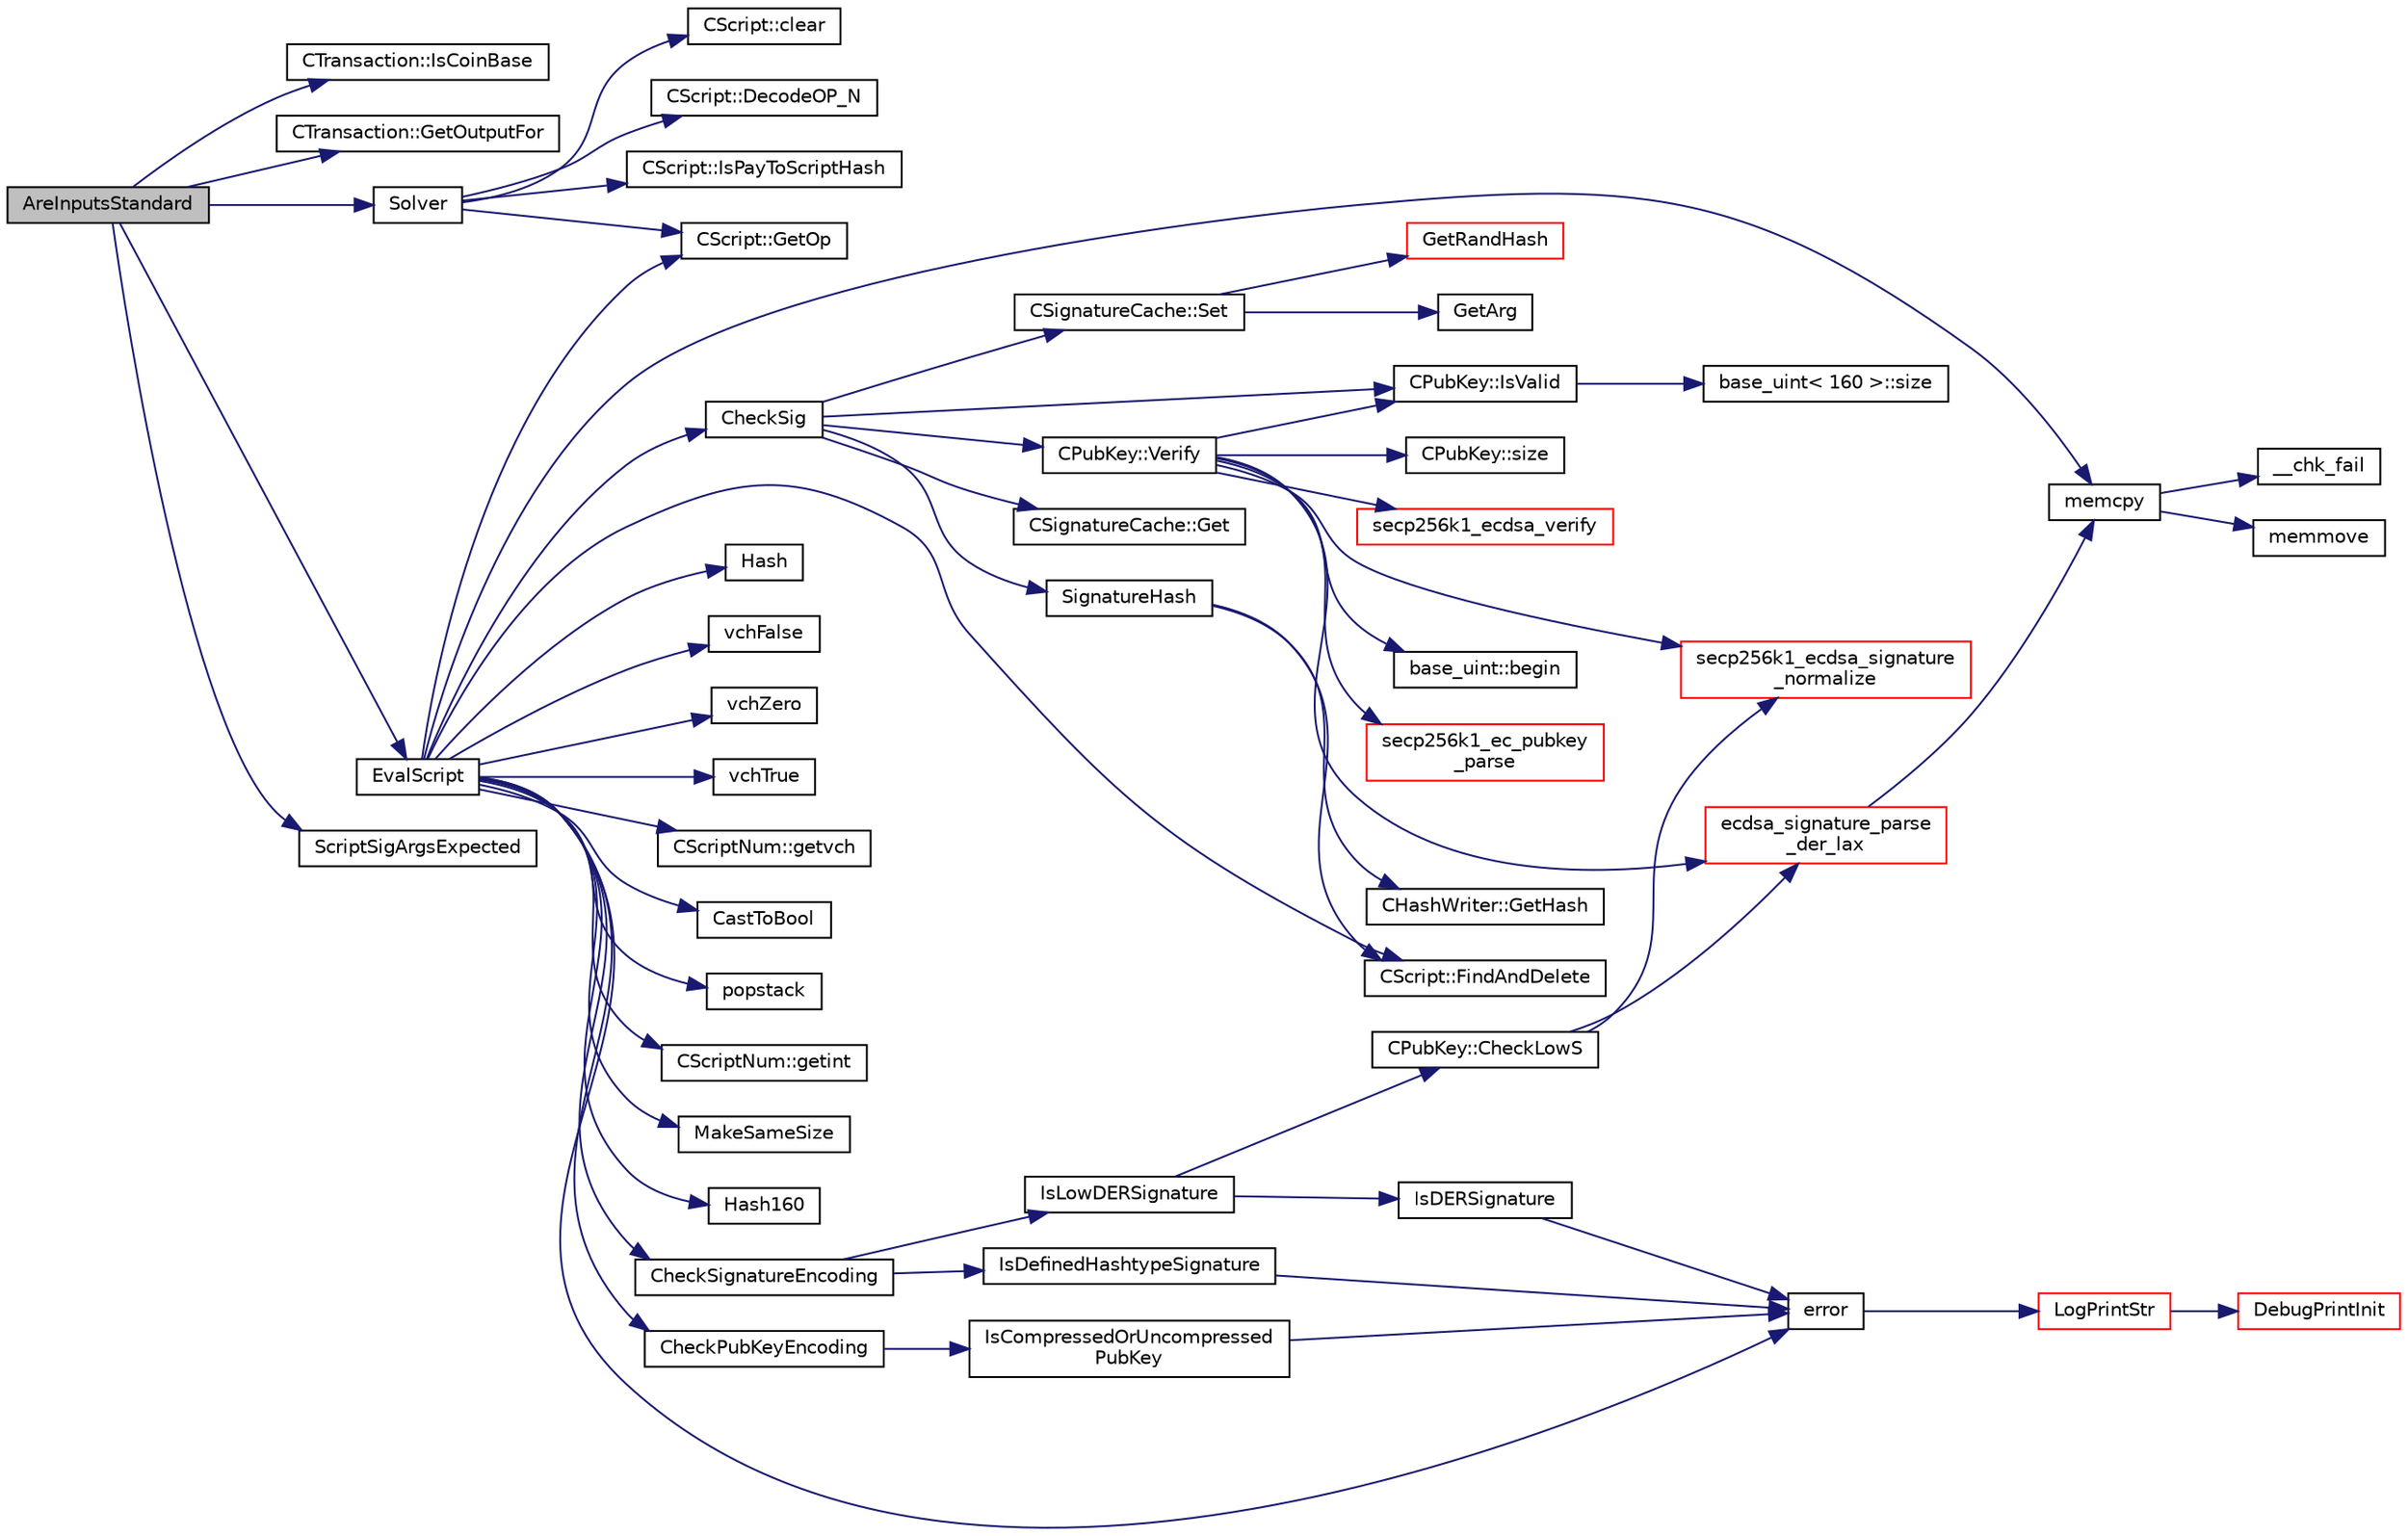 digraph "AreInputsStandard"
{
  edge [fontname="Helvetica",fontsize="10",labelfontname="Helvetica",labelfontsize="10"];
  node [fontname="Helvetica",fontsize="10",shape=record];
  rankdir="LR";
  Node510 [label="AreInputsStandard",height=0.2,width=0.4,color="black", fillcolor="grey75", style="filled", fontcolor="black"];
  Node510 -> Node511 [color="midnightblue",fontsize="10",style="solid",fontname="Helvetica"];
  Node511 [label="CTransaction::IsCoinBase",height=0.2,width=0.4,color="black", fillcolor="white", style="filled",URL="$df/d43/class_c_transaction.html#a96256e8ac1bf79ad9c057e48c41132dd"];
  Node510 -> Node512 [color="midnightblue",fontsize="10",style="solid",fontname="Helvetica"];
  Node512 [label="CTransaction::GetOutputFor",height=0.2,width=0.4,color="black", fillcolor="white", style="filled",URL="$df/d43/class_c_transaction.html#a6b7535cbc89183563196d24c3b1d53cd"];
  Node510 -> Node513 [color="midnightblue",fontsize="10",style="solid",fontname="Helvetica"];
  Node513 [label="Solver",height=0.2,width=0.4,color="black", fillcolor="white", style="filled",URL="$dd/d0f/script_8cpp.html#a6ee6be50bff44464e905680c6fcee6dc"];
  Node513 -> Node514 [color="midnightblue",fontsize="10",style="solid",fontname="Helvetica"];
  Node514 [label="CScript::IsPayToScriptHash",height=0.2,width=0.4,color="black", fillcolor="white", style="filled",URL="$d9/d4b/class_c_script.html#a0c3729c606d318923dc06f95d85a0971"];
  Node513 -> Node515 [color="midnightblue",fontsize="10",style="solid",fontname="Helvetica"];
  Node515 [label="CScript::clear",height=0.2,width=0.4,color="black", fillcolor="white", style="filled",URL="$d9/d4b/class_c_script.html#a7b2baf842621f07c4939408acf63377c"];
  Node513 -> Node516 [color="midnightblue",fontsize="10",style="solid",fontname="Helvetica"];
  Node516 [label="CScript::GetOp",height=0.2,width=0.4,color="black", fillcolor="white", style="filled",URL="$d9/d4b/class_c_script.html#a94635ed93d8d244ec3acfa83f9ecfe5f"];
  Node513 -> Node517 [color="midnightblue",fontsize="10",style="solid",fontname="Helvetica"];
  Node517 [label="CScript::DecodeOP_N",height=0.2,width=0.4,color="black", fillcolor="white", style="filled",URL="$d9/d4b/class_c_script.html#a7f975fca06b3e9a17da8ba23c7647e2e"];
  Node510 -> Node518 [color="midnightblue",fontsize="10",style="solid",fontname="Helvetica"];
  Node518 [label="ScriptSigArgsExpected",height=0.2,width=0.4,color="black", fillcolor="white", style="filled",URL="$dd/d0f/script_8cpp.html#ab4cc63204abc3a5d815fedbfbfe0e5c2"];
  Node510 -> Node519 [color="midnightblue",fontsize="10",style="solid",fontname="Helvetica"];
  Node519 [label="EvalScript",height=0.2,width=0.4,color="black", fillcolor="white", style="filled",URL="$dd/d0f/script_8cpp.html#a06faacc17cea79366513c22361475a5a"];
  Node519 -> Node520 [color="midnightblue",fontsize="10",style="solid",fontname="Helvetica"];
  Node520 [label="vchFalse",height=0.2,width=0.4,color="black", fillcolor="white", style="filled",URL="$dd/d0f/script_8cpp.html#a6a72ce5c3d29330e70b69f5964aef752"];
  Node519 -> Node521 [color="midnightblue",fontsize="10",style="solid",fontname="Helvetica"];
  Node521 [label="vchZero",height=0.2,width=0.4,color="black", fillcolor="white", style="filled",URL="$dd/d0f/script_8cpp.html#a53582f03e92e860d973791d31b683cbe"];
  Node519 -> Node522 [color="midnightblue",fontsize="10",style="solid",fontname="Helvetica"];
  Node522 [label="vchTrue",height=0.2,width=0.4,color="black", fillcolor="white", style="filled",URL="$dd/d0f/script_8cpp.html#a498c11ff9400e1e200522482a60114b9"];
  Node519 -> Node516 [color="midnightblue",fontsize="10",style="solid",fontname="Helvetica"];
  Node519 -> Node523 [color="midnightblue",fontsize="10",style="solid",fontname="Helvetica"];
  Node523 [label="CScriptNum::getvch",height=0.2,width=0.4,color="black", fillcolor="white", style="filled",URL="$d8/d95/class_c_script_num.html#af1684eeaa754266aa5bd4fc5f14c6991"];
  Node519 -> Node524 [color="midnightblue",fontsize="10",style="solid",fontname="Helvetica"];
  Node524 [label="CastToBool",height=0.2,width=0.4,color="black", fillcolor="white", style="filled",URL="$dd/d0f/script_8cpp.html#a43bc2157638b796f2e3144963e00db34"];
  Node519 -> Node525 [color="midnightblue",fontsize="10",style="solid",fontname="Helvetica"];
  Node525 [label="popstack",height=0.2,width=0.4,color="black", fillcolor="white", style="filled",URL="$dd/d0f/script_8cpp.html#a8a6c5e60bc410bea032ace92ff6461ee"];
  Node519 -> Node526 [color="midnightblue",fontsize="10",style="solid",fontname="Helvetica"];
  Node526 [label="CScriptNum::getint",height=0.2,width=0.4,color="black", fillcolor="white", style="filled",URL="$d8/d95/class_c_script_num.html#ae205465ff5e3cfef3f2f6d29d3ee250d"];
  Node519 -> Node527 [color="midnightblue",fontsize="10",style="solid",fontname="Helvetica"];
  Node527 [label="MakeSameSize",height=0.2,width=0.4,color="black", fillcolor="white", style="filled",URL="$dd/d0f/script_8cpp.html#aaf7ccd43a5a96642e2eea2f42333ea72"];
  Node519 -> Node528 [color="midnightblue",fontsize="10",style="solid",fontname="Helvetica"];
  Node528 [label="Hash160",height=0.2,width=0.4,color="black", fillcolor="white", style="filled",URL="$db/dfb/hash_8h.html#a4490f70ddae16e9e48460a0416a48a6b"];
  Node519 -> Node529 [color="midnightblue",fontsize="10",style="solid",fontname="Helvetica"];
  Node529 [label="memcpy",height=0.2,width=0.4,color="black", fillcolor="white", style="filled",URL="$d5/d9f/glibc__compat_8cpp.html#a0f46826ab0466591e136db24394923cf"];
  Node529 -> Node530 [color="midnightblue",fontsize="10",style="solid",fontname="Helvetica"];
  Node530 [label="memmove",height=0.2,width=0.4,color="black", fillcolor="white", style="filled",URL="$d5/d9f/glibc__compat_8cpp.html#a9778d49e9029dd75bc53ecbbf9f5e9a1"];
  Node529 -> Node531 [color="midnightblue",fontsize="10",style="solid",fontname="Helvetica"];
  Node531 [label="__chk_fail",height=0.2,width=0.4,color="black", fillcolor="white", style="filled",URL="$d5/d9f/glibc__compat_8cpp.html#a424ac71631da5ada2976630ff67051d1"];
  Node519 -> Node532 [color="midnightblue",fontsize="10",style="solid",fontname="Helvetica"];
  Node532 [label="Hash",height=0.2,width=0.4,color="black", fillcolor="white", style="filled",URL="$db/dfb/hash_8h.html#ab3f6c437460137530d86e09c2c102e99"];
  Node519 -> Node533 [color="midnightblue",fontsize="10",style="solid",fontname="Helvetica"];
  Node533 [label="CScript::FindAndDelete",height=0.2,width=0.4,color="black", fillcolor="white", style="filled",URL="$d9/d4b/class_c_script.html#aad6e9f84fe8aa2d27a979f1bc2732463"];
  Node519 -> Node534 [color="midnightblue",fontsize="10",style="solid",fontname="Helvetica"];
  Node534 [label="CheckSignatureEncoding",height=0.2,width=0.4,color="black", fillcolor="white", style="filled",URL="$dd/d0f/script_8cpp.html#a12d14b6b219e70fe8e9a34cf6ea29c7c"];
  Node534 -> Node535 [color="midnightblue",fontsize="10",style="solid",fontname="Helvetica"];
  Node535 [label="IsLowDERSignature",height=0.2,width=0.4,color="black", fillcolor="white", style="filled",URL="$dd/d0f/script_8cpp.html#a0fd00c3aff80aafc124933b1c789c660"];
  Node535 -> Node536 [color="midnightblue",fontsize="10",style="solid",fontname="Helvetica"];
  Node536 [label="IsDERSignature",height=0.2,width=0.4,color="black", fillcolor="white", style="filled",URL="$dd/d0f/script_8cpp.html#a085cff21cf73b4aa50c6fc5a0082ad85"];
  Node536 -> Node537 [color="midnightblue",fontsize="10",style="solid",fontname="Helvetica"];
  Node537 [label="error",height=0.2,width=0.4,color="black", fillcolor="white", style="filled",URL="$d8/d3c/util_8h.html#af8985880cf4ef26df0a5aa2ffcb76662"];
  Node537 -> Node538 [color="midnightblue",fontsize="10",style="solid",fontname="Helvetica"];
  Node538 [label="LogPrintStr",height=0.2,width=0.4,color="red", fillcolor="white", style="filled",URL="$d8/d3c/util_8h.html#afd4c3002b2797c0560adddb6af3ca1da"];
  Node538 -> Node539 [color="midnightblue",fontsize="10",style="solid",fontname="Helvetica"];
  Node539 [label="DebugPrintInit",height=0.2,width=0.4,color="red", fillcolor="white", style="filled",URL="$df/d2d/util_8cpp.html#a751ff5f21d880737811136b5e0bcea12"];
  Node535 -> Node547 [color="midnightblue",fontsize="10",style="solid",fontname="Helvetica"];
  Node547 [label="CPubKey::CheckLowS",height=0.2,width=0.4,color="black", fillcolor="white", style="filled",URL="$da/d4e/class_c_pub_key.html#a4ada230ef593456ef9088c28fd5ca34e",tooltip="Check whether a signature is normalized (lower-S). "];
  Node547 -> Node548 [color="midnightblue",fontsize="10",style="solid",fontname="Helvetica"];
  Node548 [label="ecdsa_signature_parse\l_der_lax",height=0.2,width=0.4,color="red", fillcolor="white", style="filled",URL="$da/d8e/pubkey_8cpp.html#acd68762de13ffb2c909fcf12acfea0fd",tooltip="This function is taken from the libsecp256k1 distribution and implements DER parsing for ECDSA signat..."];
  Node548 -> Node529 [color="midnightblue",fontsize="10",style="solid",fontname="Helvetica"];
  Node547 -> Node553 [color="midnightblue",fontsize="10",style="solid",fontname="Helvetica"];
  Node553 [label="secp256k1_ecdsa_signature\l_normalize",height=0.2,width=0.4,color="red", fillcolor="white", style="filled",URL="$d7/dd3/secp256k1_8h.html#a93ec36a19229f08acc5ff1ca613ab3a1",tooltip="Convert a signature to a normalized lower-S form. "];
  Node534 -> Node557 [color="midnightblue",fontsize="10",style="solid",fontname="Helvetica"];
  Node557 [label="IsDefinedHashtypeSignature",height=0.2,width=0.4,color="black", fillcolor="white", style="filled",URL="$dd/d0f/script_8cpp.html#a10b82cfa960aba7c714878a6c5ba6424"];
  Node557 -> Node537 [color="midnightblue",fontsize="10",style="solid",fontname="Helvetica"];
  Node519 -> Node558 [color="midnightblue",fontsize="10",style="solid",fontname="Helvetica"];
  Node558 [label="CheckPubKeyEncoding",height=0.2,width=0.4,color="black", fillcolor="white", style="filled",URL="$dd/d0f/script_8cpp.html#aec208a0fbaa42e181985417445545e4d"];
  Node558 -> Node559 [color="midnightblue",fontsize="10",style="solid",fontname="Helvetica"];
  Node559 [label="IsCompressedOrUncompressed\lPubKey",height=0.2,width=0.4,color="black", fillcolor="white", style="filled",URL="$dd/d0f/script_8cpp.html#a911a8699bdb4314ccba8553ba3522d23"];
  Node559 -> Node537 [color="midnightblue",fontsize="10",style="solid",fontname="Helvetica"];
  Node519 -> Node560 [color="midnightblue",fontsize="10",style="solid",fontname="Helvetica"];
  Node560 [label="CheckSig",height=0.2,width=0.4,color="black", fillcolor="white", style="filled",URL="$dd/d0f/script_8cpp.html#af1a7eb0123f11ad1154249f4a4c1a9d1"];
  Node560 -> Node561 [color="midnightblue",fontsize="10",style="solid",fontname="Helvetica"];
  Node561 [label="CPubKey::IsValid",height=0.2,width=0.4,color="black", fillcolor="white", style="filled",URL="$da/d4e/class_c_pub_key.html#a4fa94293cf8577fd039b9a133f6c7f30"];
  Node561 -> Node562 [color="midnightblue",fontsize="10",style="solid",fontname="Helvetica"];
  Node562 [label="base_uint\< 160 \>::size",height=0.2,width=0.4,color="black", fillcolor="white", style="filled",URL="$da/df7/classbase__uint.html#a1f49b034e686269601ea89b0319b8004"];
  Node560 -> Node563 [color="midnightblue",fontsize="10",style="solid",fontname="Helvetica"];
  Node563 [label="SignatureHash",height=0.2,width=0.4,color="black", fillcolor="white", style="filled",URL="$dd/d0f/script_8cpp.html#a4086161bb714485e7e3662d9b0ceed7d"];
  Node563 -> Node533 [color="midnightblue",fontsize="10",style="solid",fontname="Helvetica"];
  Node563 -> Node564 [color="midnightblue",fontsize="10",style="solid",fontname="Helvetica"];
  Node564 [label="CHashWriter::GetHash",height=0.2,width=0.4,color="black", fillcolor="white", style="filled",URL="$d2/def/class_c_hash_writer.html#ae94a937211502eabf19477630090093a"];
  Node560 -> Node565 [color="midnightblue",fontsize="10",style="solid",fontname="Helvetica"];
  Node565 [label="CSignatureCache::Get",height=0.2,width=0.4,color="black", fillcolor="white", style="filled",URL="$df/d87/class_c_signature_cache.html#a9c1dbf6b015d35145f058ace43eac107"];
  Node560 -> Node566 [color="midnightblue",fontsize="10",style="solid",fontname="Helvetica"];
  Node566 [label="CPubKey::Verify",height=0.2,width=0.4,color="black", fillcolor="white", style="filled",URL="$da/d4e/class_c_pub_key.html#a5b3fef213b227394ca9d0a1e3baa957e"];
  Node566 -> Node561 [color="midnightblue",fontsize="10",style="solid",fontname="Helvetica"];
  Node566 -> Node567 [color="midnightblue",fontsize="10",style="solid",fontname="Helvetica"];
  Node567 [label="secp256k1_ec_pubkey\l_parse",height=0.2,width=0.4,color="red", fillcolor="white", style="filled",URL="$d7/dd3/secp256k1_8h.html#a4e5dc8952c9a7e791376505ef2023ca1",tooltip="Parse a variable-length public key into the pubkey object. "];
  Node566 -> Node575 [color="midnightblue",fontsize="10",style="solid",fontname="Helvetica"];
  Node575 [label="CPubKey::size",height=0.2,width=0.4,color="black", fillcolor="white", style="filled",URL="$da/d4e/class_c_pub_key.html#a6bb28fcf0a5f799c69f5b7269363b309"];
  Node566 -> Node548 [color="midnightblue",fontsize="10",style="solid",fontname="Helvetica"];
  Node566 -> Node553 [color="midnightblue",fontsize="10",style="solid",fontname="Helvetica"];
  Node566 -> Node576 [color="midnightblue",fontsize="10",style="solid",fontname="Helvetica"];
  Node576 [label="secp256k1_ecdsa_verify",height=0.2,width=0.4,color="red", fillcolor="white", style="filled",URL="$d7/dd3/secp256k1_8h.html#a41065390f9039c4140ec04999724987d",tooltip="Verify an ECDSA signature. "];
  Node566 -> Node584 [color="midnightblue",fontsize="10",style="solid",fontname="Helvetica"];
  Node584 [label="base_uint::begin",height=0.2,width=0.4,color="black", fillcolor="white", style="filled",URL="$da/df7/classbase__uint.html#aaa32054bf4e8fbb31d54a75f6065174d"];
  Node560 -> Node585 [color="midnightblue",fontsize="10",style="solid",fontname="Helvetica"];
  Node585 [label="CSignatureCache::Set",height=0.2,width=0.4,color="black", fillcolor="white", style="filled",URL="$df/d87/class_c_signature_cache.html#ac2e63052c7b13f73fa0f6f4624e29c07"];
  Node585 -> Node586 [color="midnightblue",fontsize="10",style="solid",fontname="Helvetica"];
  Node586 [label="GetArg",height=0.2,width=0.4,color="black", fillcolor="white", style="filled",URL="$df/d2d/util_8cpp.html#a24f685720bf40370e5bd2a192ad50cd8",tooltip="Return string argument or default value. "];
  Node585 -> Node587 [color="midnightblue",fontsize="10",style="solid",fontname="Helvetica"];
  Node587 [label="GetRandHash",height=0.2,width=0.4,color="red", fillcolor="white", style="filled",URL="$df/d2d/util_8cpp.html#af3aedae75efabb170337a497457f7ecf"];
  Node519 -> Node537 [color="midnightblue",fontsize="10",style="solid",fontname="Helvetica"];
}
